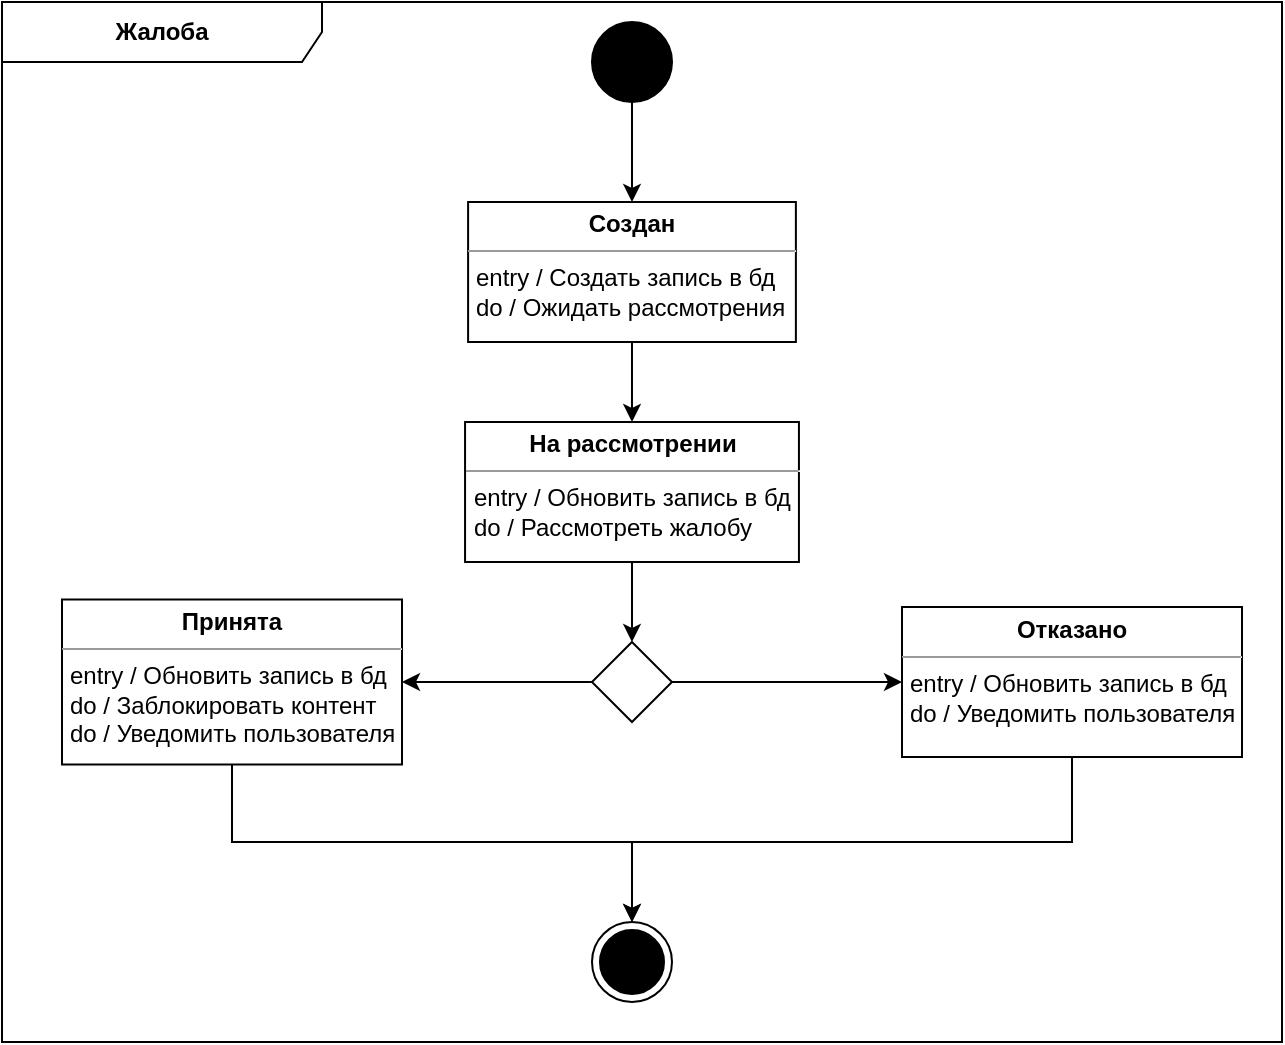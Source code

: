 <mxfile version="21.3.7" type="device">
  <diagram name="Страница 1" id="3jexgZC7o6G3TKf0Oo3o">
    <mxGraphModel dx="1195" dy="663" grid="1" gridSize="10" guides="1" tooltips="1" connect="1" arrows="1" fold="1" page="1" pageScale="1" pageWidth="827" pageHeight="1169" math="0" shadow="0">
      <root>
        <mxCell id="0" />
        <mxCell id="1" parent="0" />
        <mxCell id="4fMV0bNKWiQA2Hvf0YRk-1" style="edgeStyle=orthogonalEdgeStyle;rounded=0;orthogonalLoop=1;jettySize=auto;html=1;exitX=0.5;exitY=1;exitDx=0;exitDy=0;entryX=0.5;entryY=0;entryDx=0;entryDy=0;" edge="1" parent="1" source="EzSLLFOwVjK09N_5Hjz5-1" target="4fMV0bNKWiQA2Hvf0YRk-2">
          <mxGeometry relative="1" as="geometry">
            <mxPoint x="425.005" y="120" as="targetPoint" />
          </mxGeometry>
        </mxCell>
        <mxCell id="EzSLLFOwVjK09N_5Hjz5-1" value="" style="ellipse;fillColor=strokeColor;html=1;" parent="1" vertex="1">
          <mxGeometry x="405" y="30" width="40" height="40" as="geometry" />
        </mxCell>
        <mxCell id="4fMV0bNKWiQA2Hvf0YRk-4" style="edgeStyle=orthogonalEdgeStyle;rounded=0;orthogonalLoop=1;jettySize=auto;html=1;exitX=0.5;exitY=1;exitDx=0;exitDy=0;entryX=0.5;entryY=0;entryDx=0;entryDy=0;" edge="1" parent="1" source="4fMV0bNKWiQA2Hvf0YRk-2" target="4fMV0bNKWiQA2Hvf0YRk-3">
          <mxGeometry relative="1" as="geometry" />
        </mxCell>
        <mxCell id="4fMV0bNKWiQA2Hvf0YRk-2" value="&lt;p style=&quot;margin:0px;margin-top:4px;text-align:center;&quot;&gt;&lt;b&gt;Создан&lt;/b&gt;&lt;/p&gt;&lt;hr size=&quot;1&quot;&gt;&lt;p style=&quot;margin:0px;margin-left:4px;&quot;&gt;entry / Создать запись в бд&lt;/p&gt;&lt;p style=&quot;margin:0px;margin-left:4px;&quot;&gt;do / Ожидать рассмотрения&lt;/p&gt;&lt;p style=&quot;margin:0px;margin-left:4px;&quot;&gt;&lt;br&gt;&lt;/p&gt;" style="verticalAlign=top;align=left;overflow=fill;fontSize=12;fontFamily=Helvetica;html=1;whiteSpace=wrap;" vertex="1" parent="1">
          <mxGeometry x="343.05" y="120" width="163.89" height="70" as="geometry" />
        </mxCell>
        <mxCell id="4fMV0bNKWiQA2Hvf0YRk-9" style="edgeStyle=orthogonalEdgeStyle;rounded=0;orthogonalLoop=1;jettySize=auto;html=1;exitX=0.5;exitY=1;exitDx=0;exitDy=0;entryX=0.5;entryY=0;entryDx=0;entryDy=0;" edge="1" parent="1" source="4fMV0bNKWiQA2Hvf0YRk-3" target="4fMV0bNKWiQA2Hvf0YRk-6">
          <mxGeometry relative="1" as="geometry" />
        </mxCell>
        <mxCell id="4fMV0bNKWiQA2Hvf0YRk-3" value="&lt;p style=&quot;margin:0px;margin-top:4px;text-align:center;&quot;&gt;&lt;b&gt;На рассмотрении&lt;/b&gt;&lt;/p&gt;&lt;hr size=&quot;1&quot;&gt;&lt;p style=&quot;margin:0px;margin-left:4px;&quot;&gt;entry / Обновить запись в бд&lt;/p&gt;&lt;p style=&quot;margin:0px;margin-left:4px;&quot;&gt;do / Рассмотреть жалобу&lt;/p&gt;" style="verticalAlign=top;align=left;overflow=fill;fontSize=12;fontFamily=Helvetica;html=1;whiteSpace=wrap;" vertex="1" parent="1">
          <mxGeometry x="341.53" y="230" width="166.94" height="70" as="geometry" />
        </mxCell>
        <mxCell id="4fMV0bNKWiQA2Hvf0YRk-11" style="edgeStyle=orthogonalEdgeStyle;rounded=0;orthogonalLoop=1;jettySize=auto;html=1;exitX=0;exitY=0.5;exitDx=0;exitDy=0;entryX=1;entryY=0.5;entryDx=0;entryDy=0;" edge="1" parent="1" source="4fMV0bNKWiQA2Hvf0YRk-6" target="4fMV0bNKWiQA2Hvf0YRk-8">
          <mxGeometry relative="1" as="geometry" />
        </mxCell>
        <mxCell id="4fMV0bNKWiQA2Hvf0YRk-12" style="edgeStyle=orthogonalEdgeStyle;rounded=0;orthogonalLoop=1;jettySize=auto;html=1;exitX=1;exitY=0.5;exitDx=0;exitDy=0;entryX=0;entryY=0.5;entryDx=0;entryDy=0;" edge="1" parent="1" source="4fMV0bNKWiQA2Hvf0YRk-6" target="4fMV0bNKWiQA2Hvf0YRk-7">
          <mxGeometry relative="1" as="geometry" />
        </mxCell>
        <mxCell id="4fMV0bNKWiQA2Hvf0YRk-6" value="" style="rhombus;whiteSpace=wrap;html=1;" vertex="1" parent="1">
          <mxGeometry x="404.99" y="340" width="40" height="40" as="geometry" />
        </mxCell>
        <mxCell id="4fMV0bNKWiQA2Hvf0YRk-14" style="edgeStyle=orthogonalEdgeStyle;rounded=0;orthogonalLoop=1;jettySize=auto;html=1;exitX=0.5;exitY=1;exitDx=0;exitDy=0;entryX=0.5;entryY=0;entryDx=0;entryDy=0;" edge="1" parent="1" source="4fMV0bNKWiQA2Hvf0YRk-7" target="4fMV0bNKWiQA2Hvf0YRk-13">
          <mxGeometry relative="1" as="geometry">
            <Array as="points">
              <mxPoint x="645" y="440" />
              <mxPoint x="425" y="440" />
            </Array>
          </mxGeometry>
        </mxCell>
        <mxCell id="4fMV0bNKWiQA2Hvf0YRk-7" value="&lt;p style=&quot;margin:0px;margin-top:4px;text-align:center;&quot;&gt;&lt;b&gt;Отказано&lt;/b&gt;&lt;/p&gt;&lt;hr size=&quot;1&quot;&gt;&lt;p style=&quot;margin:0px;margin-left:4px;&quot;&gt;entry / Обновить запись в бд&lt;/p&gt;&lt;p style=&quot;margin:0px;margin-left:4px;&quot;&gt;do / Уведомить пользователя&lt;/p&gt;" style="verticalAlign=top;align=left;overflow=fill;fontSize=12;fontFamily=Helvetica;html=1;whiteSpace=wrap;" vertex="1" parent="1">
          <mxGeometry x="560" y="322.5" width="170" height="75" as="geometry" />
        </mxCell>
        <mxCell id="4fMV0bNKWiQA2Hvf0YRk-15" style="edgeStyle=orthogonalEdgeStyle;rounded=0;orthogonalLoop=1;jettySize=auto;html=1;exitX=0.5;exitY=1;exitDx=0;exitDy=0;entryX=0.5;entryY=0;entryDx=0;entryDy=0;" edge="1" parent="1" source="4fMV0bNKWiQA2Hvf0YRk-8" target="4fMV0bNKWiQA2Hvf0YRk-13">
          <mxGeometry relative="1" as="geometry">
            <Array as="points">
              <mxPoint x="225" y="440" />
              <mxPoint x="425" y="440" />
            </Array>
          </mxGeometry>
        </mxCell>
        <mxCell id="4fMV0bNKWiQA2Hvf0YRk-8" value="&lt;p style=&quot;margin:0px;margin-top:4px;text-align:center;&quot;&gt;&lt;b&gt;Принята&lt;/b&gt;&lt;/p&gt;&lt;hr size=&quot;1&quot;&gt;&lt;p style=&quot;margin:0px;margin-left:4px;&quot;&gt;entry / Обновить запись в бд&lt;/p&gt;&lt;p style=&quot;margin:0px;margin-left:4px;&quot;&gt;do / Заблокировать контент&lt;/p&gt;&lt;p style=&quot;margin:0px;margin-left:4px;&quot;&gt;do / Уведомить пользователя&lt;/p&gt;" style="verticalAlign=top;align=left;overflow=fill;fontSize=12;fontFamily=Helvetica;html=1;whiteSpace=wrap;" vertex="1" parent="1">
          <mxGeometry x="140" y="318.75" width="170" height="82.5" as="geometry" />
        </mxCell>
        <mxCell id="4fMV0bNKWiQA2Hvf0YRk-13" value="" style="ellipse;html=1;shape=endState;fillColor=strokeColor;" vertex="1" parent="1">
          <mxGeometry x="405" y="480" width="40" height="40" as="geometry" />
        </mxCell>
        <mxCell id="4fMV0bNKWiQA2Hvf0YRk-16" value="&lt;b&gt;Жалоба&lt;/b&gt;" style="shape=umlFrame;whiteSpace=wrap;html=1;pointerEvents=0;recursiveResize=0;container=1;collapsible=0;width=160;" vertex="1" parent="1">
          <mxGeometry x="110" y="20" width="640" height="520" as="geometry" />
        </mxCell>
      </root>
    </mxGraphModel>
  </diagram>
</mxfile>
